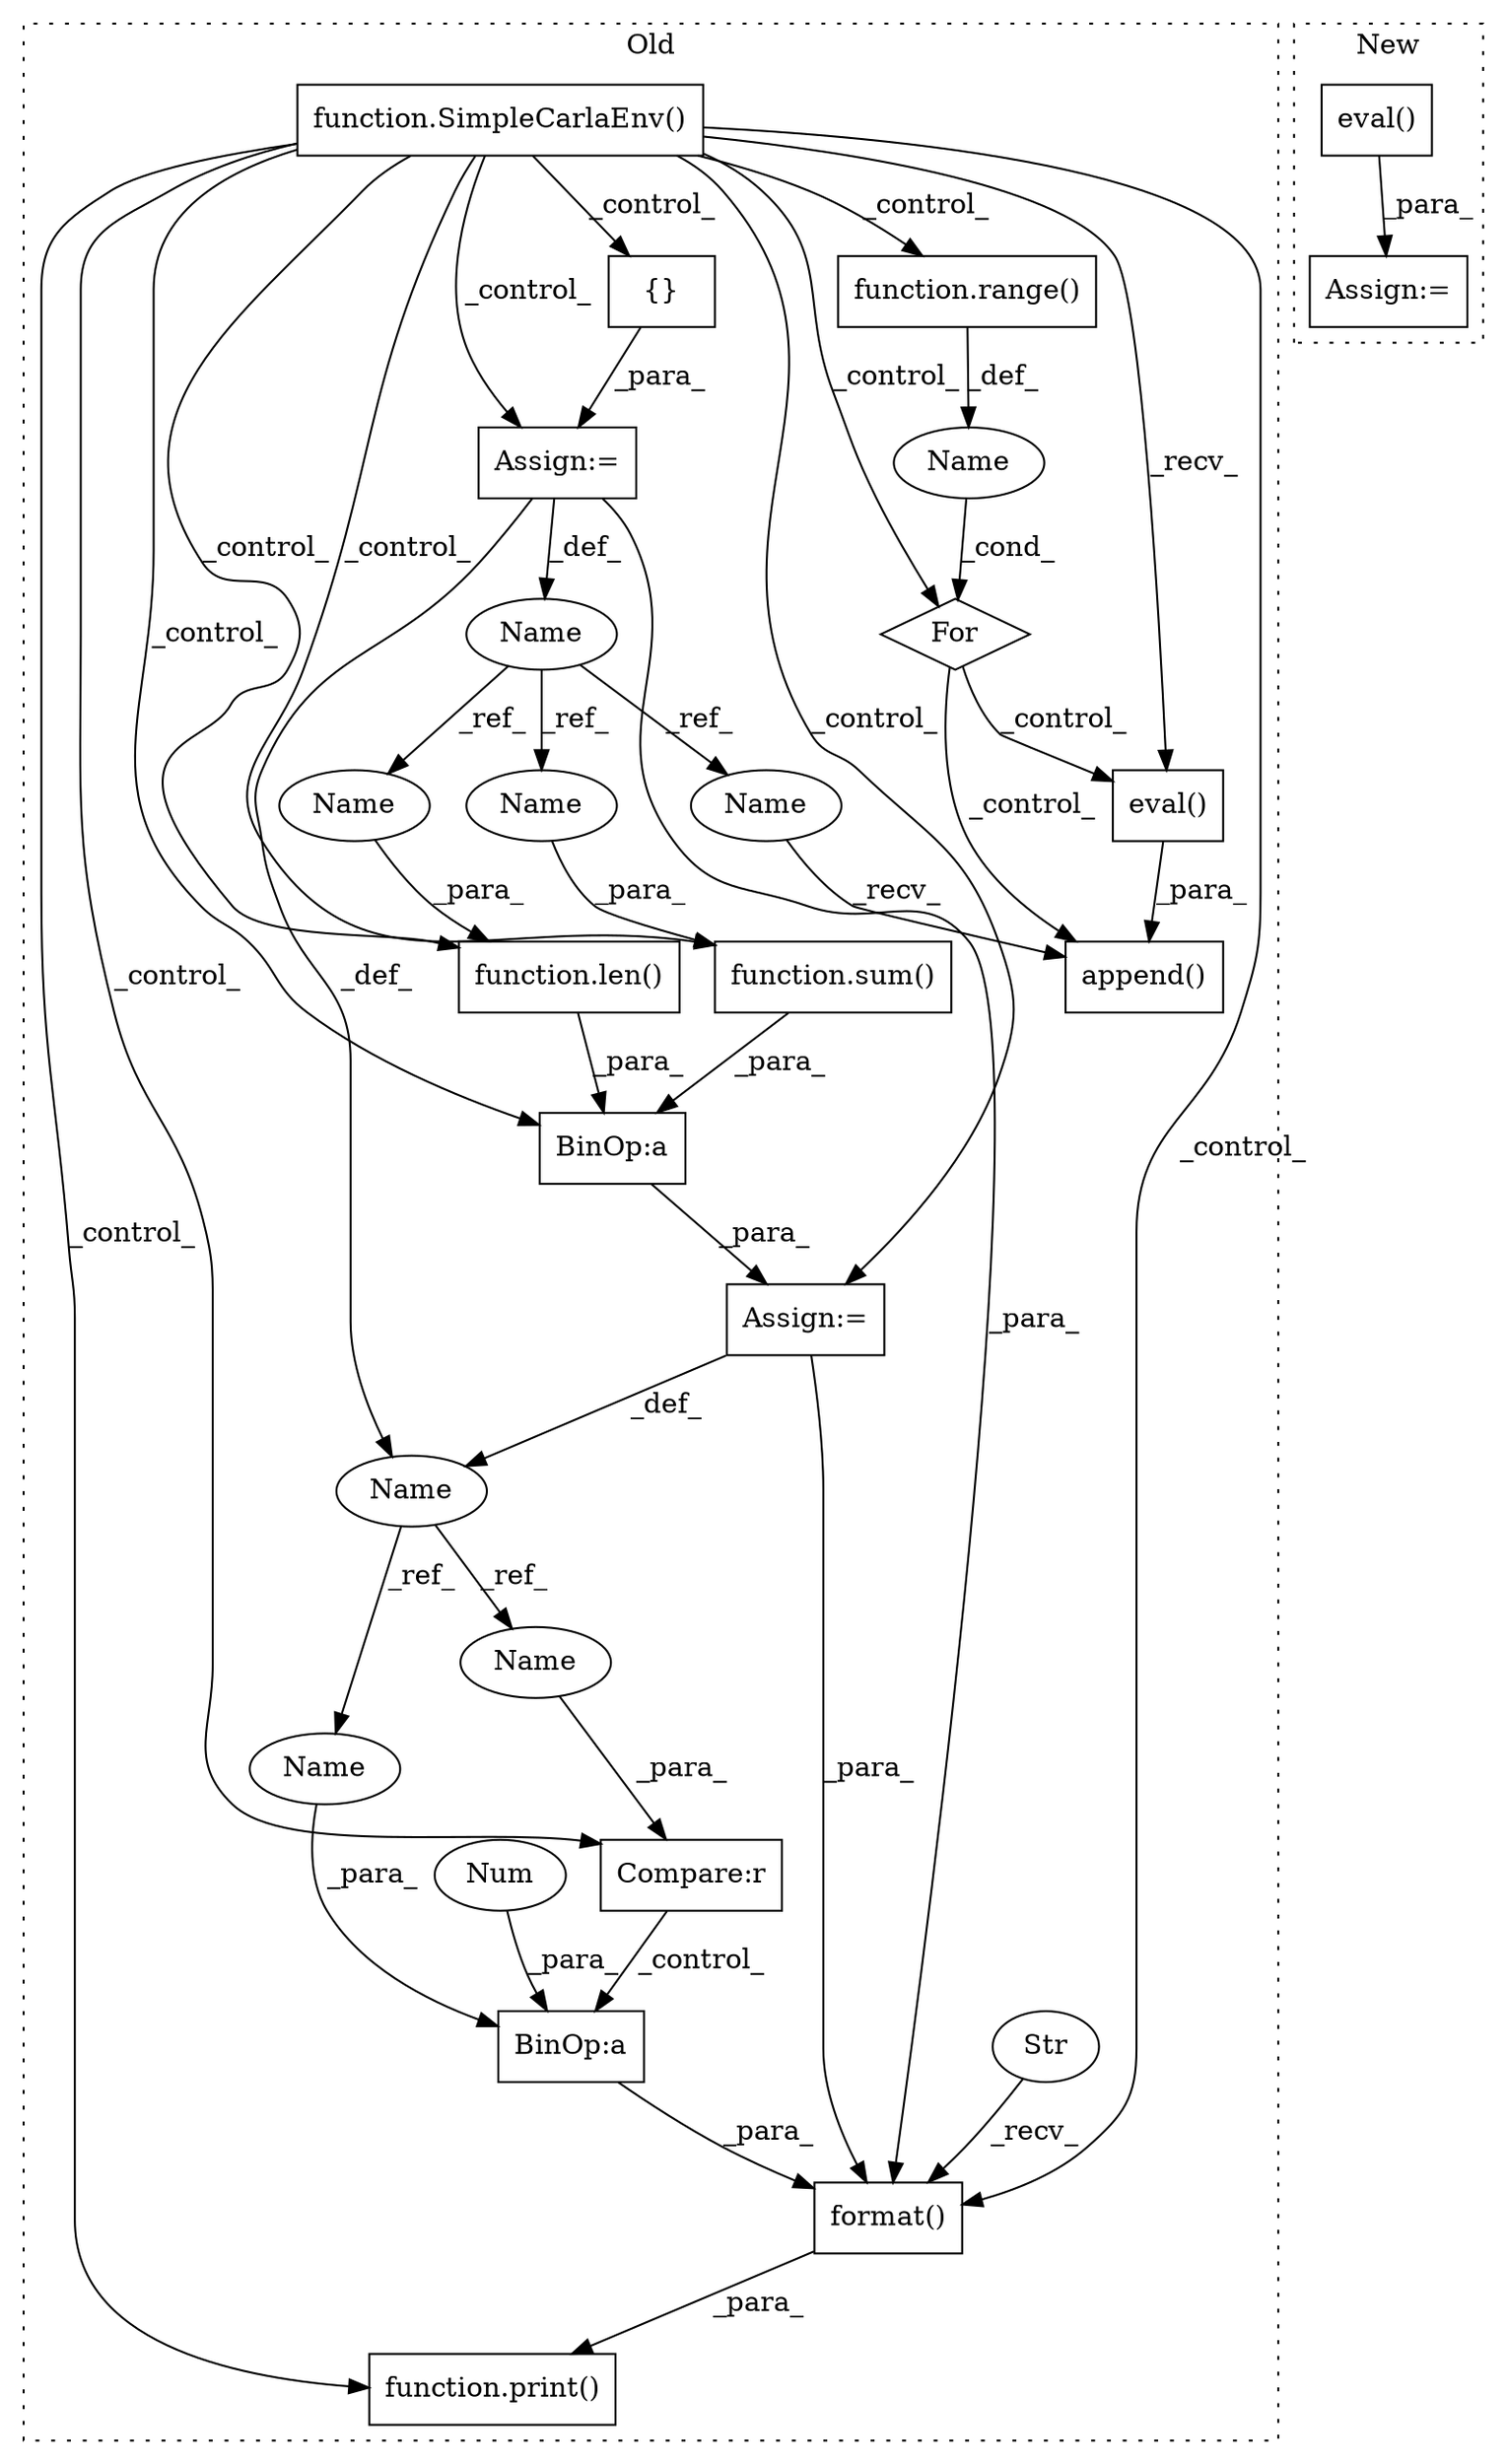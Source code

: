 digraph G {
subgraph cluster0 {
1 [label="function.sum()" a="75" s="4846,4862" l="4,1" shape="box"];
3 [label="Assign:=" a="68" s="4843" l="3" shape="box"];
4 [label="BinOp:a" a="82" s="4863" l="3" shape="box"];
5 [label="BinOp:a" a="82" s="5029" l="1" shape="box"];
6 [label="{}" a="59" s="4715,4715" l="2,1" shape="box"];
7 [label="Name" a="87" s="4700" l="12" shape="ellipse"];
8 [label="function.len()" a="75" s="4866,4882" l="4,1" shape="box"];
9 [label="Compare:r" a="40" s="4899" l="36" shape="box"];
10 [label="function.print()" a="75" s="4971,5034" l="6,1" shape="box"];
11 [label="append()" a="75" s="4781,4817" l="20,1" shape="box"];
12 [label="function.range()" a="75" s="4739,4762" l="6,1" shape="box"];
13 [label="Name" a="87" s="4734" l="1" shape="ellipse"];
14 [label="For" a="107" s="4730,4763" l="4,18" shape="diamond"];
15 [label="Name" a="87" s="4831" l="12" shape="ellipse"];
16 [label="eval()" a="75" s="4801" l="16" shape="box"];
17 [label="format()" a="75" s="4977,5033" l="40,1" shape="box"];
18 [label="Str" a="66" s="4977" l="32" shape="ellipse"];
19 [label="Num" a="76" s="5030" l="3" shape="ellipse"];
21 [label="Assign:=" a="68" s="4712" l="3" shape="box"];
22 [label="function.SimpleCarlaEnv()" a="75" s="3684,3709" l="15,18" shape="box"];
23 [label="Name" a="87" s="4870" l="12" shape="ellipse"];
24 [label="Name" a="87" s="4850" l="12" shape="ellipse"];
25 [label="Name" a="87" s="4781" l="12" shape="ellipse"];
26 [label="Name" a="87" s="4899" l="12" shape="ellipse"];
27 [label="Name" a="87" s="5017" l="12" shape="ellipse"];
label = "Old";
style="dotted";
}
subgraph cluster1 {
2 [label="eval()" a="75" s="5410,5487" l="15,1" shape="box"];
20 [label="Assign:=" a="68" s="5401" l="9" shape="box"];
label = "New";
style="dotted";
}
1 -> 4 [label="_para_"];
2 -> 20 [label="_para_"];
3 -> 15 [label="_def_"];
3 -> 17 [label="_para_"];
4 -> 3 [label="_para_"];
5 -> 17 [label="_para_"];
6 -> 21 [label="_para_"];
7 -> 25 [label="_ref_"];
7 -> 24 [label="_ref_"];
7 -> 23 [label="_ref_"];
8 -> 4 [label="_para_"];
9 -> 5 [label="_control_"];
12 -> 13 [label="_def_"];
13 -> 14 [label="_cond_"];
14 -> 16 [label="_control_"];
14 -> 11 [label="_control_"];
15 -> 26 [label="_ref_"];
15 -> 27 [label="_ref_"];
16 -> 11 [label="_para_"];
17 -> 10 [label="_para_"];
18 -> 17 [label="_recv_"];
19 -> 5 [label="_para_"];
21 -> 7 [label="_def_"];
21 -> 15 [label="_def_"];
21 -> 17 [label="_para_"];
22 -> 9 [label="_control_"];
22 -> 21 [label="_control_"];
22 -> 3 [label="_control_"];
22 -> 10 [label="_control_"];
22 -> 1 [label="_control_"];
22 -> 8 [label="_control_"];
22 -> 14 [label="_control_"];
22 -> 4 [label="_control_"];
22 -> 16 [label="_recv_"];
22 -> 17 [label="_control_"];
22 -> 6 [label="_control_"];
22 -> 12 [label="_control_"];
23 -> 8 [label="_para_"];
24 -> 1 [label="_para_"];
25 -> 11 [label="_recv_"];
26 -> 9 [label="_para_"];
27 -> 5 [label="_para_"];
}